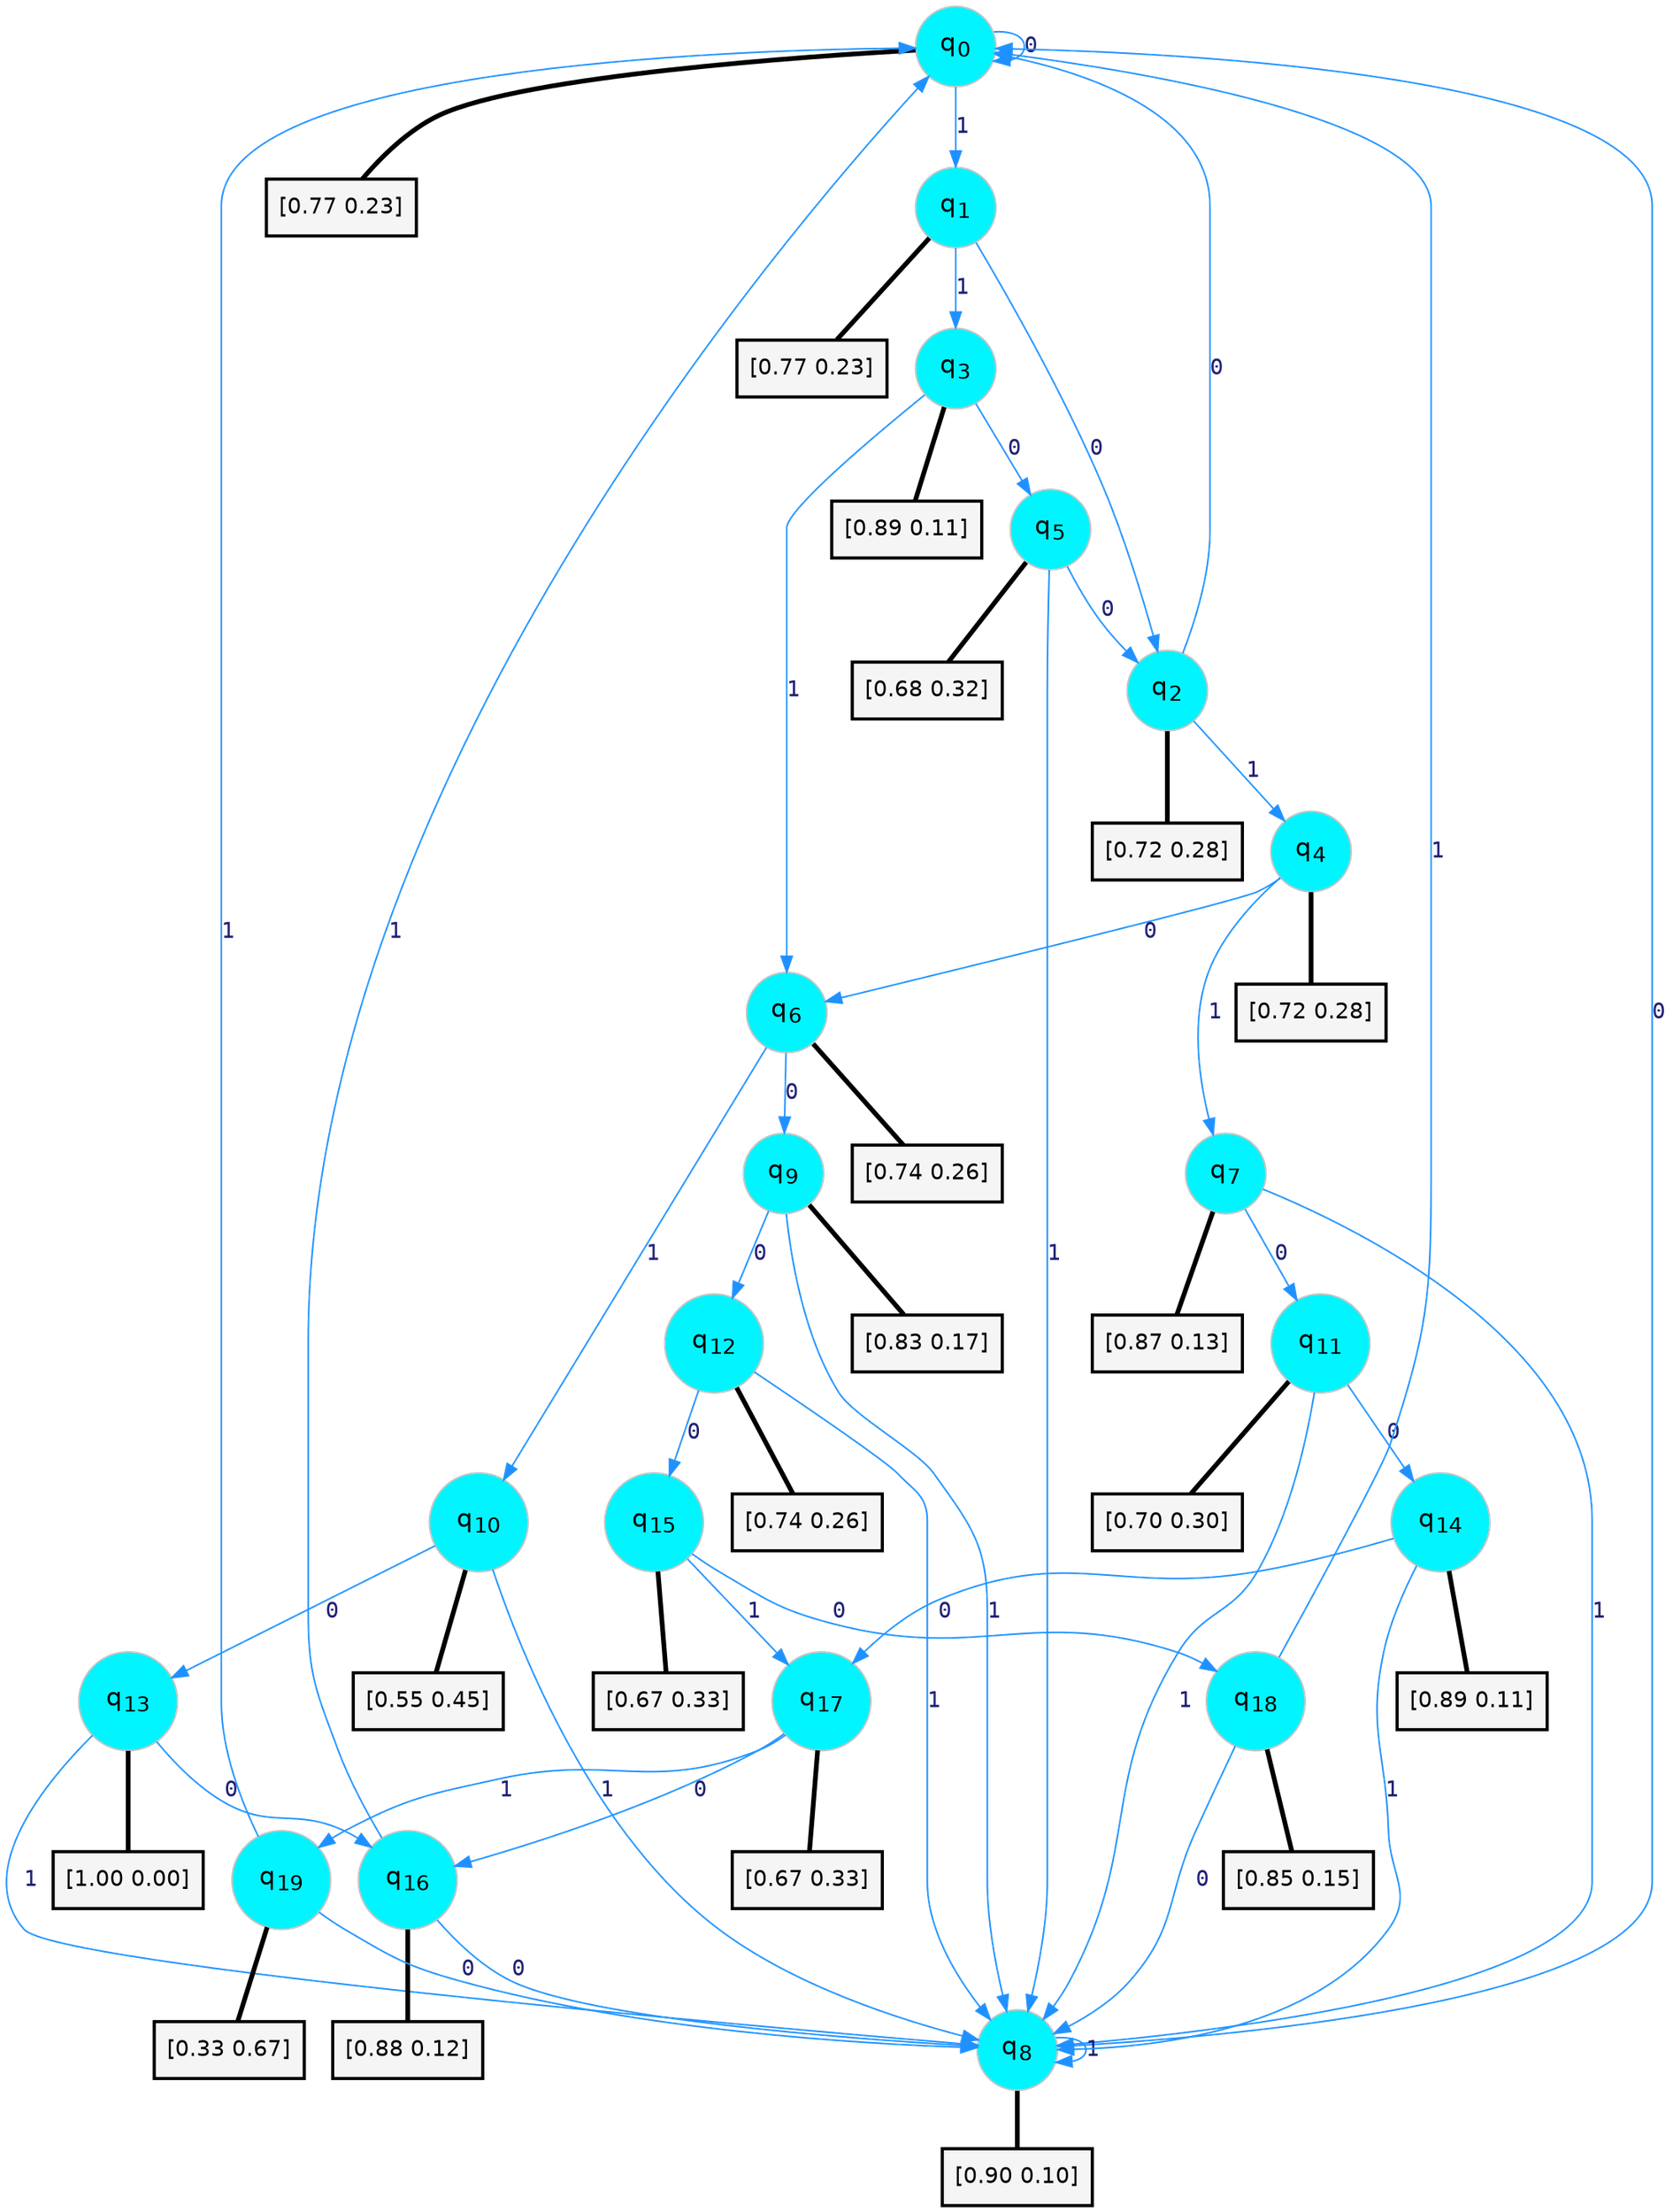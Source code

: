 digraph G {
graph [
bgcolor=transparent, dpi=300, rankdir=TD, size="40,25"];
node [
color=gray, fillcolor=turquoise1, fontcolor=black, fontname=Helvetica, fontsize=16, fontweight=bold, shape=circle, style=filled];
edge [
arrowsize=1, color=dodgerblue1, fontcolor=midnightblue, fontname=courier, fontweight=bold, penwidth=1, style=solid, weight=20];
0[label=<q<SUB>0</SUB>>];
1[label=<q<SUB>1</SUB>>];
2[label=<q<SUB>2</SUB>>];
3[label=<q<SUB>3</SUB>>];
4[label=<q<SUB>4</SUB>>];
5[label=<q<SUB>5</SUB>>];
6[label=<q<SUB>6</SUB>>];
7[label=<q<SUB>7</SUB>>];
8[label=<q<SUB>8</SUB>>];
9[label=<q<SUB>9</SUB>>];
10[label=<q<SUB>10</SUB>>];
11[label=<q<SUB>11</SUB>>];
12[label=<q<SUB>12</SUB>>];
13[label=<q<SUB>13</SUB>>];
14[label=<q<SUB>14</SUB>>];
15[label=<q<SUB>15</SUB>>];
16[label=<q<SUB>16</SUB>>];
17[label=<q<SUB>17</SUB>>];
18[label=<q<SUB>18</SUB>>];
19[label=<q<SUB>19</SUB>>];
20[label="[0.77 0.23]", shape=box,fontcolor=black, fontname=Helvetica, fontsize=14, penwidth=2, fillcolor=whitesmoke,color=black];
21[label="[0.77 0.23]", shape=box,fontcolor=black, fontname=Helvetica, fontsize=14, penwidth=2, fillcolor=whitesmoke,color=black];
22[label="[0.72 0.28]", shape=box,fontcolor=black, fontname=Helvetica, fontsize=14, penwidth=2, fillcolor=whitesmoke,color=black];
23[label="[0.89 0.11]", shape=box,fontcolor=black, fontname=Helvetica, fontsize=14, penwidth=2, fillcolor=whitesmoke,color=black];
24[label="[0.72 0.28]", shape=box,fontcolor=black, fontname=Helvetica, fontsize=14, penwidth=2, fillcolor=whitesmoke,color=black];
25[label="[0.68 0.32]", shape=box,fontcolor=black, fontname=Helvetica, fontsize=14, penwidth=2, fillcolor=whitesmoke,color=black];
26[label="[0.74 0.26]", shape=box,fontcolor=black, fontname=Helvetica, fontsize=14, penwidth=2, fillcolor=whitesmoke,color=black];
27[label="[0.87 0.13]", shape=box,fontcolor=black, fontname=Helvetica, fontsize=14, penwidth=2, fillcolor=whitesmoke,color=black];
28[label="[0.90 0.10]", shape=box,fontcolor=black, fontname=Helvetica, fontsize=14, penwidth=2, fillcolor=whitesmoke,color=black];
29[label="[0.83 0.17]", shape=box,fontcolor=black, fontname=Helvetica, fontsize=14, penwidth=2, fillcolor=whitesmoke,color=black];
30[label="[0.55 0.45]", shape=box,fontcolor=black, fontname=Helvetica, fontsize=14, penwidth=2, fillcolor=whitesmoke,color=black];
31[label="[0.70 0.30]", shape=box,fontcolor=black, fontname=Helvetica, fontsize=14, penwidth=2, fillcolor=whitesmoke,color=black];
32[label="[0.74 0.26]", shape=box,fontcolor=black, fontname=Helvetica, fontsize=14, penwidth=2, fillcolor=whitesmoke,color=black];
33[label="[1.00 0.00]", shape=box,fontcolor=black, fontname=Helvetica, fontsize=14, penwidth=2, fillcolor=whitesmoke,color=black];
34[label="[0.89 0.11]", shape=box,fontcolor=black, fontname=Helvetica, fontsize=14, penwidth=2, fillcolor=whitesmoke,color=black];
35[label="[0.67 0.33]", shape=box,fontcolor=black, fontname=Helvetica, fontsize=14, penwidth=2, fillcolor=whitesmoke,color=black];
36[label="[0.88 0.12]", shape=box,fontcolor=black, fontname=Helvetica, fontsize=14, penwidth=2, fillcolor=whitesmoke,color=black];
37[label="[0.67 0.33]", shape=box,fontcolor=black, fontname=Helvetica, fontsize=14, penwidth=2, fillcolor=whitesmoke,color=black];
38[label="[0.85 0.15]", shape=box,fontcolor=black, fontname=Helvetica, fontsize=14, penwidth=2, fillcolor=whitesmoke,color=black];
39[label="[0.33 0.67]", shape=box,fontcolor=black, fontname=Helvetica, fontsize=14, penwidth=2, fillcolor=whitesmoke,color=black];
0->0 [label=0];
0->1 [label=1];
0->20 [arrowhead=none, penwidth=3,color=black];
1->2 [label=0];
1->3 [label=1];
1->21 [arrowhead=none, penwidth=3,color=black];
2->0 [label=0];
2->4 [label=1];
2->22 [arrowhead=none, penwidth=3,color=black];
3->5 [label=0];
3->6 [label=1];
3->23 [arrowhead=none, penwidth=3,color=black];
4->6 [label=0];
4->7 [label=1];
4->24 [arrowhead=none, penwidth=3,color=black];
5->2 [label=0];
5->8 [label=1];
5->25 [arrowhead=none, penwidth=3,color=black];
6->9 [label=0];
6->10 [label=1];
6->26 [arrowhead=none, penwidth=3,color=black];
7->11 [label=0];
7->8 [label=1];
7->27 [arrowhead=none, penwidth=3,color=black];
8->0 [label=0];
8->8 [label=1];
8->28 [arrowhead=none, penwidth=3,color=black];
9->12 [label=0];
9->8 [label=1];
9->29 [arrowhead=none, penwidth=3,color=black];
10->13 [label=0];
10->8 [label=1];
10->30 [arrowhead=none, penwidth=3,color=black];
11->14 [label=0];
11->8 [label=1];
11->31 [arrowhead=none, penwidth=3,color=black];
12->15 [label=0];
12->8 [label=1];
12->32 [arrowhead=none, penwidth=3,color=black];
13->16 [label=0];
13->8 [label=1];
13->33 [arrowhead=none, penwidth=3,color=black];
14->17 [label=0];
14->8 [label=1];
14->34 [arrowhead=none, penwidth=3,color=black];
15->18 [label=0];
15->17 [label=1];
15->35 [arrowhead=none, penwidth=3,color=black];
16->8 [label=0];
16->0 [label=1];
16->36 [arrowhead=none, penwidth=3,color=black];
17->16 [label=0];
17->19 [label=1];
17->37 [arrowhead=none, penwidth=3,color=black];
18->8 [label=0];
18->0 [label=1];
18->38 [arrowhead=none, penwidth=3,color=black];
19->8 [label=0];
19->0 [label=1];
19->39 [arrowhead=none, penwidth=3,color=black];
}
